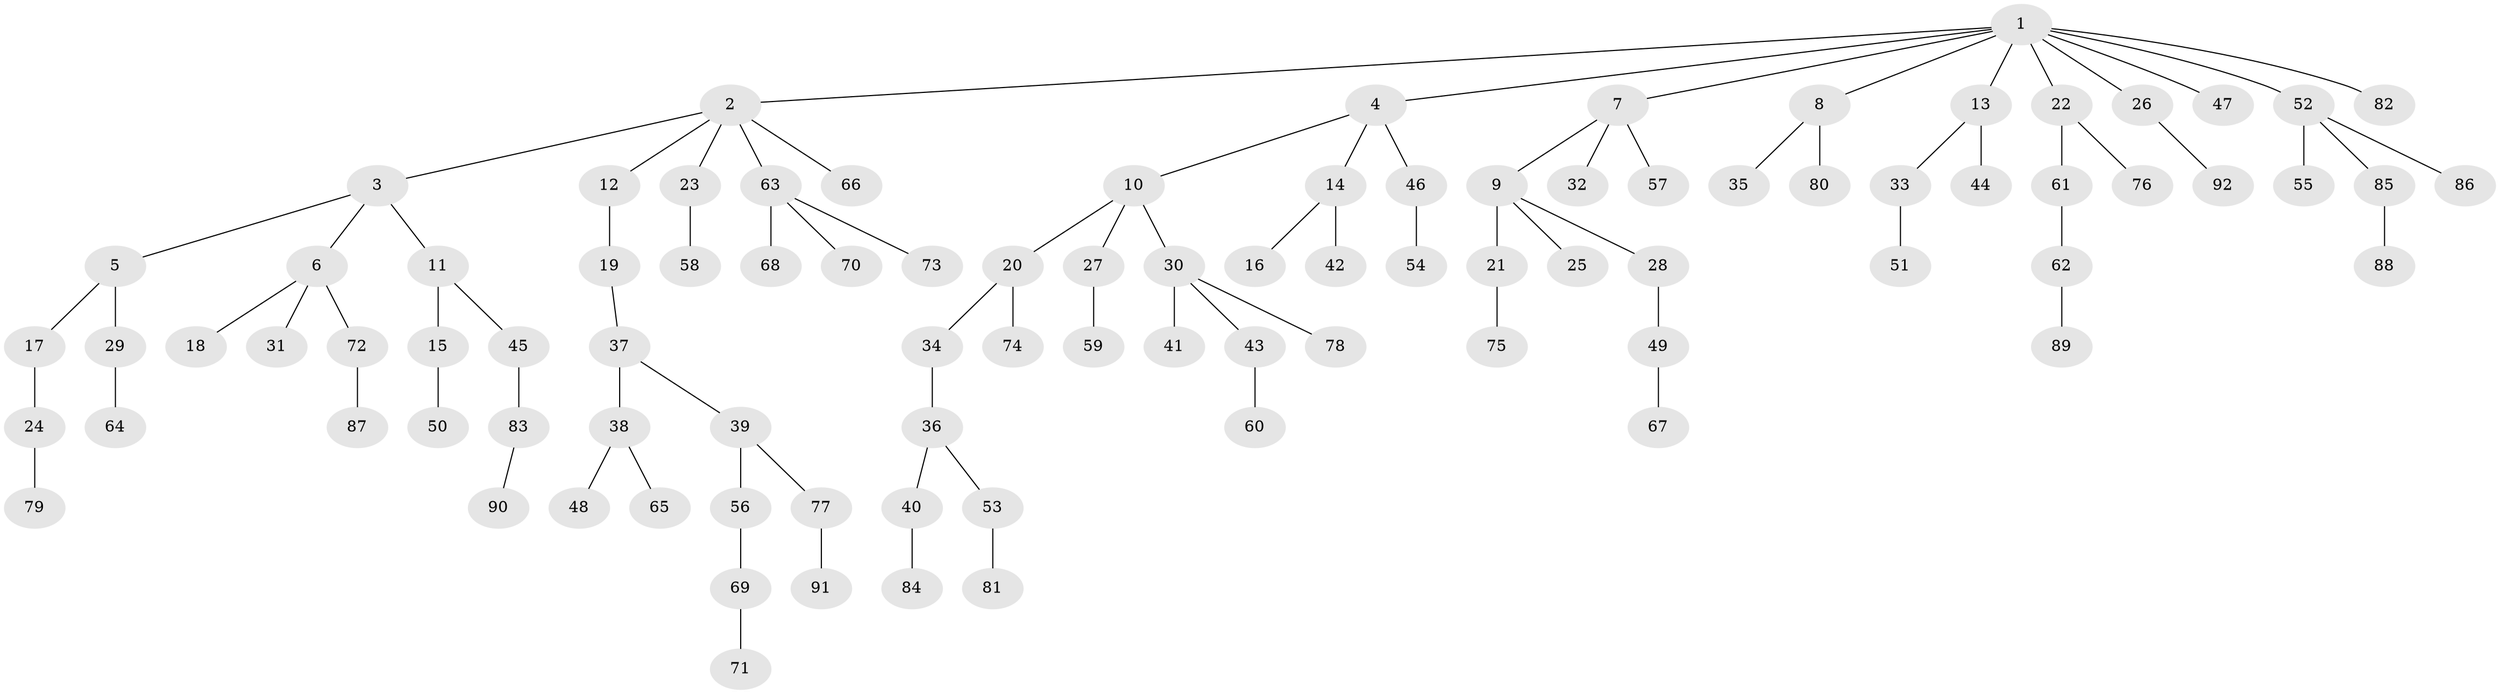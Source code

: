 // coarse degree distribution, {9: 0.015151515151515152, 5: 0.015151515151515152, 4: 0.07575757575757576, 3: 0.13636363636363635, 2: 0.2878787878787879, 1: 0.4696969696969697}
// Generated by graph-tools (version 1.1) at 2025/51/03/04/25 22:51:28]
// undirected, 92 vertices, 91 edges
graph export_dot {
  node [color=gray90,style=filled];
  1;
  2;
  3;
  4;
  5;
  6;
  7;
  8;
  9;
  10;
  11;
  12;
  13;
  14;
  15;
  16;
  17;
  18;
  19;
  20;
  21;
  22;
  23;
  24;
  25;
  26;
  27;
  28;
  29;
  30;
  31;
  32;
  33;
  34;
  35;
  36;
  37;
  38;
  39;
  40;
  41;
  42;
  43;
  44;
  45;
  46;
  47;
  48;
  49;
  50;
  51;
  52;
  53;
  54;
  55;
  56;
  57;
  58;
  59;
  60;
  61;
  62;
  63;
  64;
  65;
  66;
  67;
  68;
  69;
  70;
  71;
  72;
  73;
  74;
  75;
  76;
  77;
  78;
  79;
  80;
  81;
  82;
  83;
  84;
  85;
  86;
  87;
  88;
  89;
  90;
  91;
  92;
  1 -- 2;
  1 -- 4;
  1 -- 7;
  1 -- 8;
  1 -- 13;
  1 -- 22;
  1 -- 26;
  1 -- 47;
  1 -- 52;
  1 -- 82;
  2 -- 3;
  2 -- 12;
  2 -- 23;
  2 -- 63;
  2 -- 66;
  3 -- 5;
  3 -- 6;
  3 -- 11;
  4 -- 10;
  4 -- 14;
  4 -- 46;
  5 -- 17;
  5 -- 29;
  6 -- 18;
  6 -- 31;
  6 -- 72;
  7 -- 9;
  7 -- 32;
  7 -- 57;
  8 -- 35;
  8 -- 80;
  9 -- 21;
  9 -- 25;
  9 -- 28;
  10 -- 20;
  10 -- 27;
  10 -- 30;
  11 -- 15;
  11 -- 45;
  12 -- 19;
  13 -- 33;
  13 -- 44;
  14 -- 16;
  14 -- 42;
  15 -- 50;
  17 -- 24;
  19 -- 37;
  20 -- 34;
  20 -- 74;
  21 -- 75;
  22 -- 61;
  22 -- 76;
  23 -- 58;
  24 -- 79;
  26 -- 92;
  27 -- 59;
  28 -- 49;
  29 -- 64;
  30 -- 41;
  30 -- 43;
  30 -- 78;
  33 -- 51;
  34 -- 36;
  36 -- 40;
  36 -- 53;
  37 -- 38;
  37 -- 39;
  38 -- 48;
  38 -- 65;
  39 -- 56;
  39 -- 77;
  40 -- 84;
  43 -- 60;
  45 -- 83;
  46 -- 54;
  49 -- 67;
  52 -- 55;
  52 -- 85;
  52 -- 86;
  53 -- 81;
  56 -- 69;
  61 -- 62;
  62 -- 89;
  63 -- 68;
  63 -- 70;
  63 -- 73;
  69 -- 71;
  72 -- 87;
  77 -- 91;
  83 -- 90;
  85 -- 88;
}
